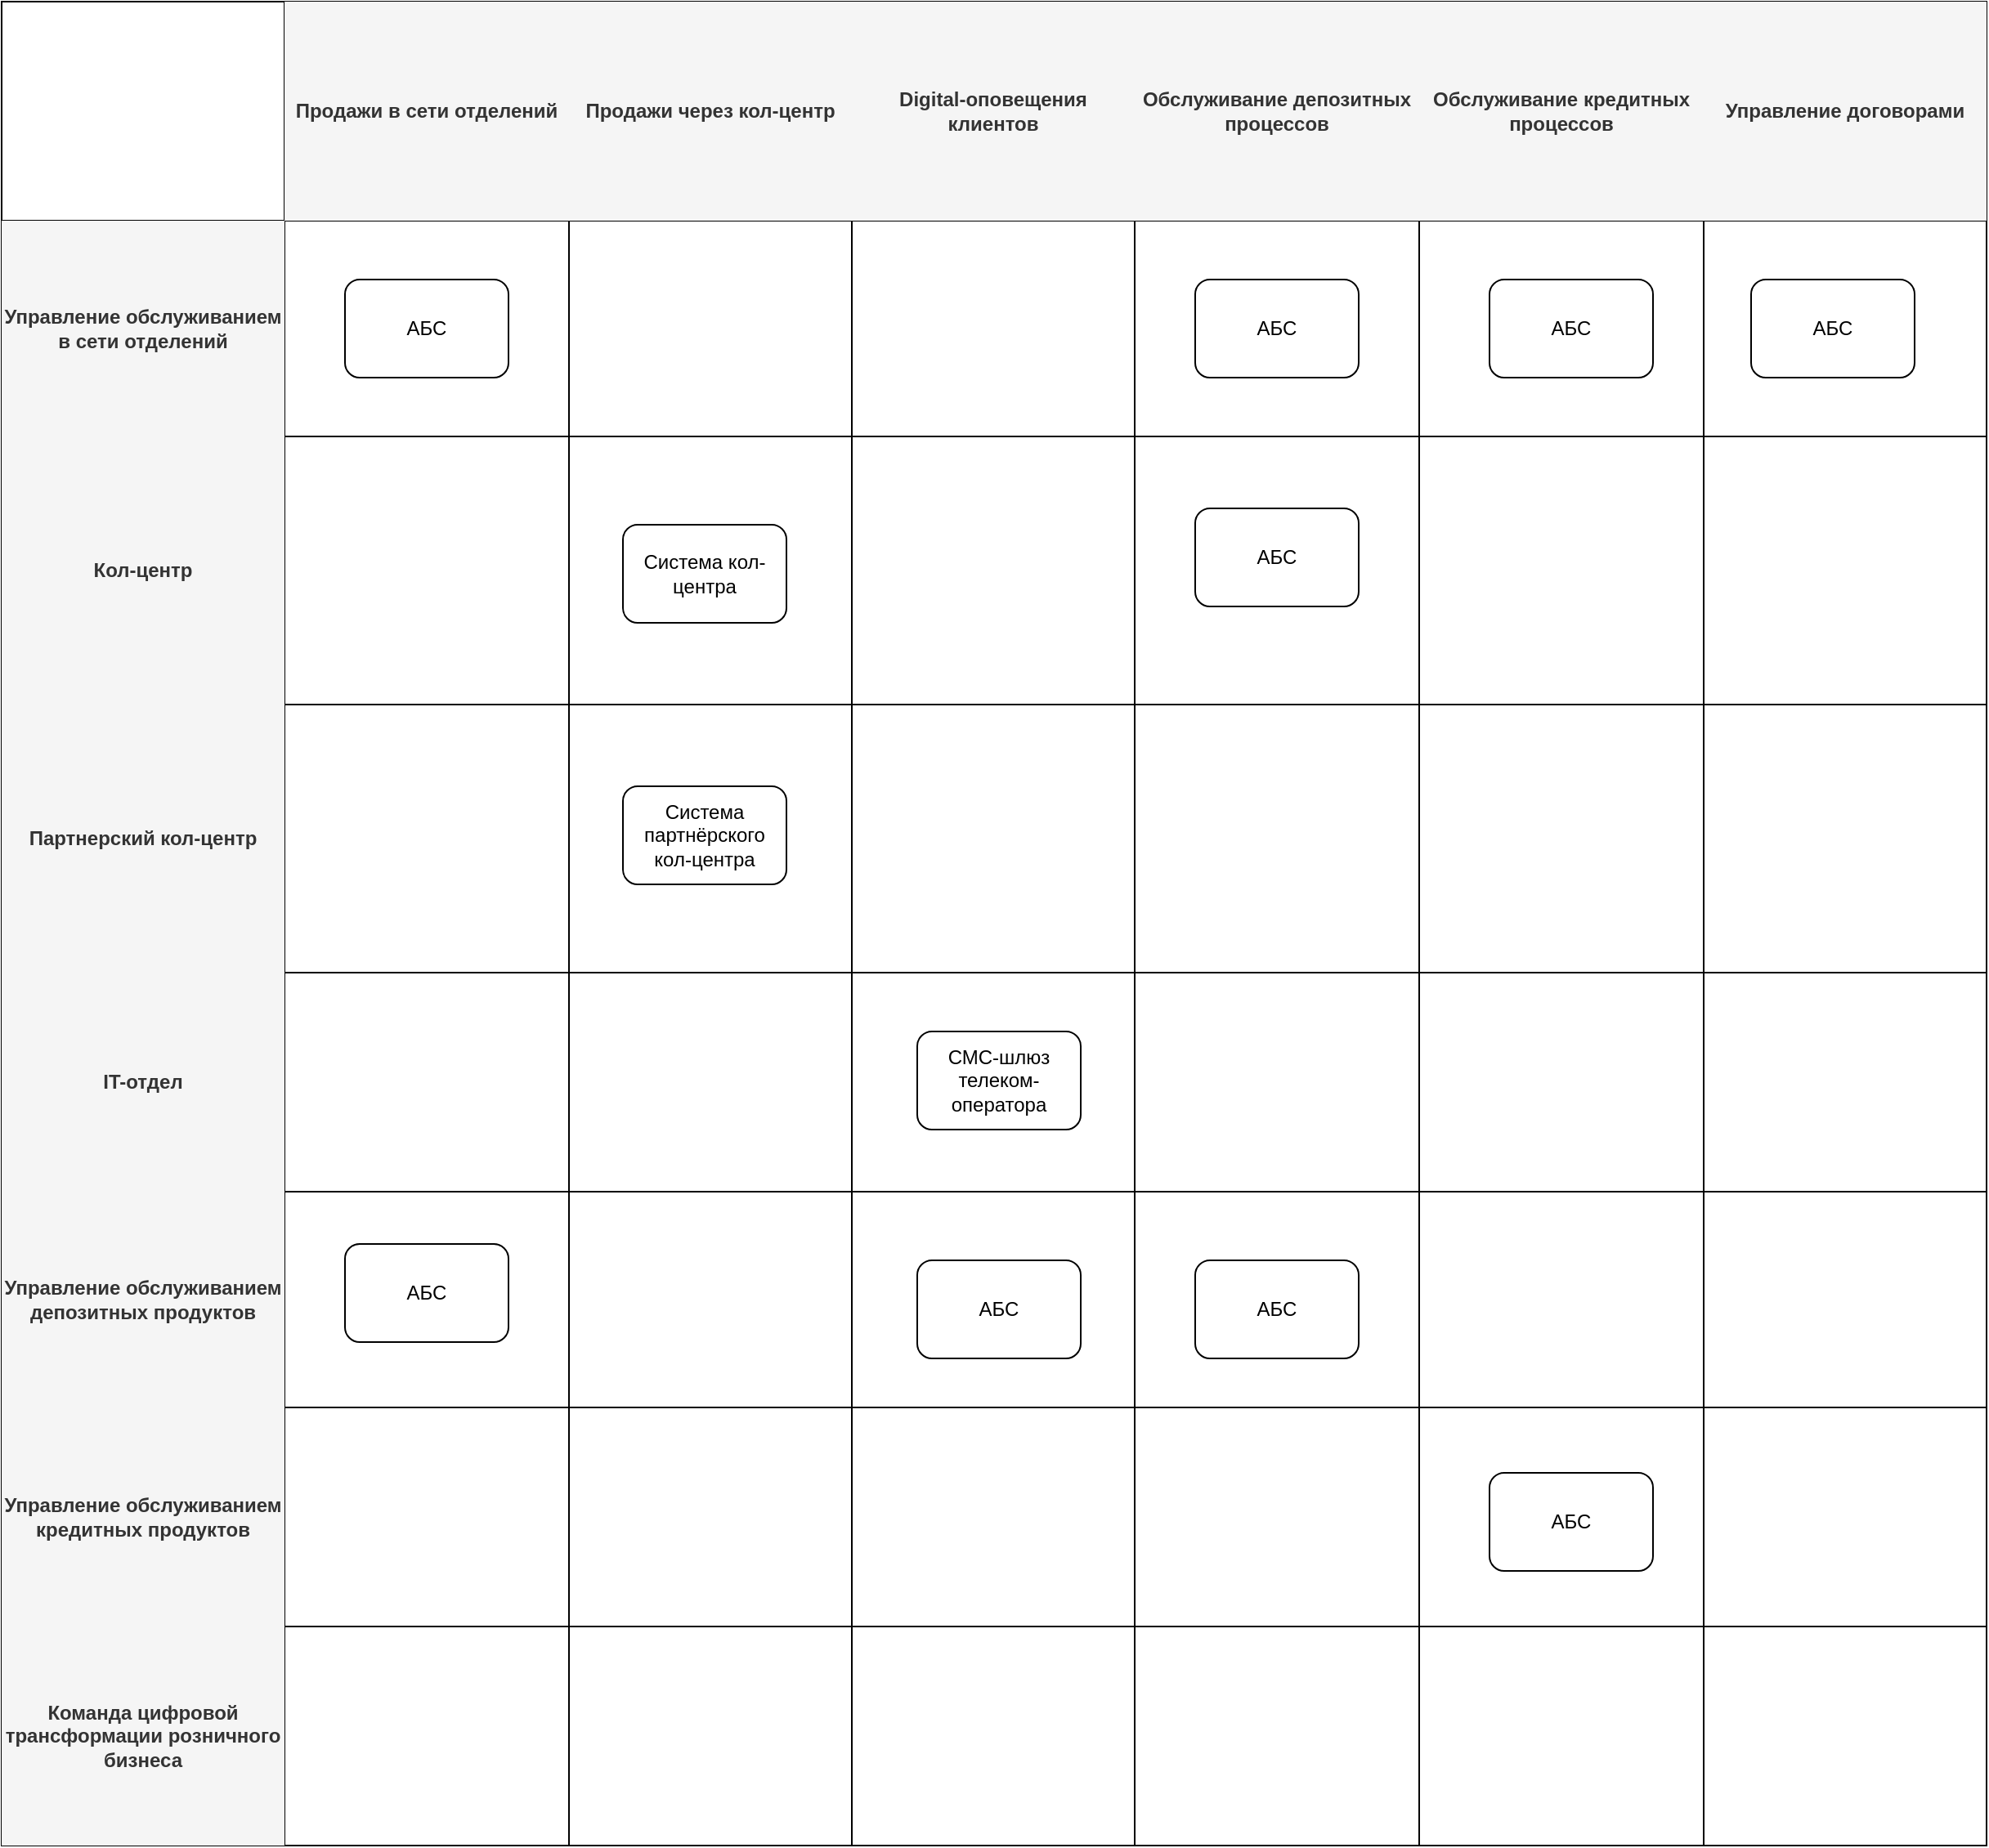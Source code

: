 <mxfile version="26.2.2">
  <diagram name="Page-1" id="bd83a815-5ea8-2e97-e5ec-87c9f400f2fa">
    <mxGraphModel dx="1428" dy="901" grid="1" gridSize="10" guides="1" tooltips="1" connect="1" arrows="1" fold="1" page="1" pageScale="1.5" pageWidth="1169" pageHeight="826" background="none" math="0" shadow="0">
      <root>
        <mxCell id="0" style=";html=1;" />
        <mxCell id="1" style=";html=1;" parent="0" />
        <mxCell id="anIxpQL2ezuCW08_-z66-292" value="" style="shape=table;startSize=0;container=1;collapsible=0;childLayout=tableLayout;" parent="1" vertex="1">
          <mxGeometry x="330" y="250" width="1214" height="1128" as="geometry" />
        </mxCell>
        <mxCell id="anIxpQL2ezuCW08_-z66-293" value="" style="shape=tableRow;horizontal=0;startSize=0;swimlaneHead=0;swimlaneBody=0;strokeColor=inherit;top=0;left=0;bottom=0;right=0;collapsible=0;dropTarget=0;fillColor=none;points=[[0,0.5],[1,0.5]];portConstraint=eastwest;" parent="anIxpQL2ezuCW08_-z66-292" vertex="1">
          <mxGeometry width="1214" height="134" as="geometry" />
        </mxCell>
        <mxCell id="anIxpQL2ezuCW08_-z66-294" value="" style="shape=partialRectangle;html=1;whiteSpace=wrap;connectable=0;strokeColor=inherit;overflow=hidden;fillColor=none;top=0;left=0;bottom=0;right=0;pointerEvents=1;" parent="anIxpQL2ezuCW08_-z66-293" vertex="1">
          <mxGeometry width="173" height="134" as="geometry">
            <mxRectangle width="173" height="134" as="alternateBounds" />
          </mxGeometry>
        </mxCell>
        <mxCell id="anIxpQL2ezuCW08_-z66-295" value="Продажи в сети отделений" style="shape=partialRectangle;html=1;whiteSpace=wrap;connectable=0;strokeColor=#666666;overflow=hidden;fillColor=#f5f5f5;top=0;left=0;bottom=0;right=0;pointerEvents=1;shadow=0;fontStyle=1;fontColor=#333333;" parent="anIxpQL2ezuCW08_-z66-293" vertex="1">
          <mxGeometry x="173" width="174" height="134" as="geometry">
            <mxRectangle width="174" height="134" as="alternateBounds" />
          </mxGeometry>
        </mxCell>
        <mxCell id="anIxpQL2ezuCW08_-z66-296" value="Продажи через кол-центр" style="shape=partialRectangle;html=1;whiteSpace=wrap;connectable=0;strokeColor=#666666;overflow=hidden;fillColor=#f5f5f5;top=0;left=0;bottom=0;right=0;pointerEvents=1;fontStyle=1;fontColor=#333333;" parent="anIxpQL2ezuCW08_-z66-293" vertex="1">
          <mxGeometry x="347" width="173" height="134" as="geometry">
            <mxRectangle width="173" height="134" as="alternateBounds" />
          </mxGeometry>
        </mxCell>
        <mxCell id="anIxpQL2ezuCW08_-z66-297" value="Digital-оповещения клиентов" style="shape=partialRectangle;html=1;whiteSpace=wrap;connectable=0;strokeColor=#666666;overflow=hidden;fillColor=#f5f5f5;top=0;left=0;bottom=0;right=0;pointerEvents=1;fontStyle=1;fontColor=#333333;" parent="anIxpQL2ezuCW08_-z66-293" vertex="1">
          <mxGeometry x="520" width="173" height="134" as="geometry">
            <mxRectangle width="173" height="134" as="alternateBounds" />
          </mxGeometry>
        </mxCell>
        <mxCell id="anIxpQL2ezuCW08_-z66-298" value="Обслуживание депозитных процессов" style="shape=partialRectangle;html=1;whiteSpace=wrap;connectable=0;strokeColor=#666666;overflow=hidden;fillColor=#f5f5f5;top=0;left=0;bottom=0;right=0;pointerEvents=1;fontStyle=1;fontColor=#333333;" parent="anIxpQL2ezuCW08_-z66-293" vertex="1">
          <mxGeometry x="693" width="174" height="134" as="geometry">
            <mxRectangle width="174" height="134" as="alternateBounds" />
          </mxGeometry>
        </mxCell>
        <mxCell id="anIxpQL2ezuCW08_-z66-382" value="Обслуживание кредитных процессов" style="shape=partialRectangle;html=1;whiteSpace=wrap;connectable=0;strokeColor=#666666;overflow=hidden;fillColor=#f5f5f5;top=0;left=0;bottom=0;right=0;pointerEvents=1;fontStyle=1;fontColor=#333333;" parent="anIxpQL2ezuCW08_-z66-293" vertex="1">
          <mxGeometry x="867" width="174" height="134" as="geometry">
            <mxRectangle width="174" height="134" as="alternateBounds" />
          </mxGeometry>
        </mxCell>
        <mxCell id="anIxpQL2ezuCW08_-z66-299" value="Управление договорами" style="shape=partialRectangle;html=1;whiteSpace=wrap;connectable=0;strokeColor=#666666;overflow=hidden;fillColor=#f5f5f5;top=0;left=0;bottom=0;right=0;pointerEvents=1;fontStyle=1;fontColor=#333333;" parent="anIxpQL2ezuCW08_-z66-293" vertex="1">
          <mxGeometry x="1041" width="173" height="134" as="geometry">
            <mxRectangle width="173" height="134" as="alternateBounds" />
          </mxGeometry>
        </mxCell>
        <mxCell id="anIxpQL2ezuCW08_-z66-300" value="" style="shape=tableRow;horizontal=0;startSize=0;swimlaneHead=0;swimlaneBody=0;strokeColor=inherit;top=0;left=0;bottom=0;right=0;collapsible=0;dropTarget=0;fillColor=none;points=[[0,0.5],[1,0.5]];portConstraint=eastwest;" parent="anIxpQL2ezuCW08_-z66-292" vertex="1">
          <mxGeometry y="134" width="1214" height="132" as="geometry" />
        </mxCell>
        <mxCell id="anIxpQL2ezuCW08_-z66-301" value="Управление обслуживанием в сети отделений" style="shape=partialRectangle;html=1;whiteSpace=wrap;connectable=0;strokeColor=#666666;overflow=hidden;fillColor=#f5f5f5;top=0;left=0;bottom=0;right=0;pointerEvents=1;fontStyle=1;fontColor=#333333;" parent="anIxpQL2ezuCW08_-z66-300" vertex="1">
          <mxGeometry width="173" height="132" as="geometry">
            <mxRectangle width="173" height="132" as="alternateBounds" />
          </mxGeometry>
        </mxCell>
        <mxCell id="anIxpQL2ezuCW08_-z66-302" value="" style="shape=partialRectangle;html=1;whiteSpace=wrap;connectable=0;strokeColor=inherit;overflow=hidden;fillColor=none;top=0;left=0;bottom=0;right=0;pointerEvents=1;" parent="anIxpQL2ezuCW08_-z66-300" vertex="1">
          <mxGeometry x="173" width="174" height="132" as="geometry">
            <mxRectangle width="174" height="132" as="alternateBounds" />
          </mxGeometry>
        </mxCell>
        <mxCell id="anIxpQL2ezuCW08_-z66-303" value="" style="shape=partialRectangle;html=1;whiteSpace=wrap;connectable=0;strokeColor=inherit;overflow=hidden;fillColor=none;top=0;left=0;bottom=0;right=0;pointerEvents=1;" parent="anIxpQL2ezuCW08_-z66-300" vertex="1">
          <mxGeometry x="347" width="173" height="132" as="geometry">
            <mxRectangle width="173" height="132" as="alternateBounds" />
          </mxGeometry>
        </mxCell>
        <mxCell id="anIxpQL2ezuCW08_-z66-304" value="" style="shape=partialRectangle;html=1;whiteSpace=wrap;connectable=0;strokeColor=inherit;overflow=hidden;fillColor=none;top=0;left=0;bottom=0;right=0;pointerEvents=1;" parent="anIxpQL2ezuCW08_-z66-300" vertex="1">
          <mxGeometry x="520" width="173" height="132" as="geometry">
            <mxRectangle width="173" height="132" as="alternateBounds" />
          </mxGeometry>
        </mxCell>
        <mxCell id="anIxpQL2ezuCW08_-z66-305" value="" style="shape=partialRectangle;html=1;whiteSpace=wrap;connectable=0;strokeColor=inherit;overflow=hidden;fillColor=none;top=0;left=0;bottom=0;right=0;pointerEvents=1;" parent="anIxpQL2ezuCW08_-z66-300" vertex="1">
          <mxGeometry x="693" width="174" height="132" as="geometry">
            <mxRectangle width="174" height="132" as="alternateBounds" />
          </mxGeometry>
        </mxCell>
        <mxCell id="anIxpQL2ezuCW08_-z66-383" style="shape=partialRectangle;html=1;whiteSpace=wrap;connectable=0;strokeColor=inherit;overflow=hidden;fillColor=none;top=0;left=0;bottom=0;right=0;pointerEvents=1;" parent="anIxpQL2ezuCW08_-z66-300" vertex="1">
          <mxGeometry x="867" width="174" height="132" as="geometry">
            <mxRectangle width="174" height="132" as="alternateBounds" />
          </mxGeometry>
        </mxCell>
        <mxCell id="anIxpQL2ezuCW08_-z66-306" value="" style="shape=partialRectangle;html=1;whiteSpace=wrap;connectable=0;strokeColor=inherit;overflow=hidden;fillColor=none;top=0;left=0;bottom=0;right=0;pointerEvents=1;" parent="anIxpQL2ezuCW08_-z66-300" vertex="1">
          <mxGeometry x="1041" width="173" height="132" as="geometry">
            <mxRectangle width="173" height="132" as="alternateBounds" />
          </mxGeometry>
        </mxCell>
        <mxCell id="anIxpQL2ezuCW08_-z66-307" value="" style="shape=tableRow;horizontal=0;startSize=0;swimlaneHead=0;swimlaneBody=0;strokeColor=inherit;top=0;left=0;bottom=0;right=0;collapsible=0;dropTarget=0;fillColor=none;points=[[0,0.5],[1,0.5]];portConstraint=eastwest;" parent="anIxpQL2ezuCW08_-z66-292" vertex="1">
          <mxGeometry y="266" width="1214" height="164" as="geometry" />
        </mxCell>
        <mxCell id="anIxpQL2ezuCW08_-z66-308" value="&lt;span style=&quot;text-wrap-mode: nowrap;&quot;&gt;Кол-центр&lt;/span&gt;" style="shape=partialRectangle;html=1;whiteSpace=wrap;connectable=0;strokeColor=#666666;overflow=hidden;fillColor=#f5f5f5;top=0;left=0;bottom=0;right=0;pointerEvents=1;fontStyle=1;fontColor=#333333;" parent="anIxpQL2ezuCW08_-z66-307" vertex="1">
          <mxGeometry width="173" height="164" as="geometry">
            <mxRectangle width="173" height="164" as="alternateBounds" />
          </mxGeometry>
        </mxCell>
        <mxCell id="anIxpQL2ezuCW08_-z66-309" value="" style="shape=partialRectangle;html=1;whiteSpace=wrap;connectable=0;strokeColor=inherit;overflow=hidden;fillColor=none;top=0;left=0;bottom=0;right=0;pointerEvents=1;" parent="anIxpQL2ezuCW08_-z66-307" vertex="1">
          <mxGeometry x="173" width="174" height="164" as="geometry">
            <mxRectangle width="174" height="164" as="alternateBounds" />
          </mxGeometry>
        </mxCell>
        <mxCell id="anIxpQL2ezuCW08_-z66-310" value="" style="shape=partialRectangle;html=1;whiteSpace=wrap;connectable=0;strokeColor=inherit;overflow=hidden;fillColor=none;top=0;left=0;bottom=0;right=0;pointerEvents=1;" parent="anIxpQL2ezuCW08_-z66-307" vertex="1">
          <mxGeometry x="347" width="173" height="164" as="geometry">
            <mxRectangle width="173" height="164" as="alternateBounds" />
          </mxGeometry>
        </mxCell>
        <mxCell id="anIxpQL2ezuCW08_-z66-311" value="" style="shape=partialRectangle;html=1;whiteSpace=wrap;connectable=0;strokeColor=inherit;overflow=hidden;fillColor=none;top=0;left=0;bottom=0;right=0;pointerEvents=1;" parent="anIxpQL2ezuCW08_-z66-307" vertex="1">
          <mxGeometry x="520" width="173" height="164" as="geometry">
            <mxRectangle width="173" height="164" as="alternateBounds" />
          </mxGeometry>
        </mxCell>
        <mxCell id="anIxpQL2ezuCW08_-z66-312" value="" style="shape=partialRectangle;html=1;whiteSpace=wrap;connectable=0;strokeColor=inherit;overflow=hidden;fillColor=none;top=0;left=0;bottom=0;right=0;pointerEvents=1;" parent="anIxpQL2ezuCW08_-z66-307" vertex="1">
          <mxGeometry x="693" width="174" height="164" as="geometry">
            <mxRectangle width="174" height="164" as="alternateBounds" />
          </mxGeometry>
        </mxCell>
        <mxCell id="anIxpQL2ezuCW08_-z66-384" style="shape=partialRectangle;html=1;whiteSpace=wrap;connectable=0;strokeColor=inherit;overflow=hidden;fillColor=none;top=0;left=0;bottom=0;right=0;pointerEvents=1;" parent="anIxpQL2ezuCW08_-z66-307" vertex="1">
          <mxGeometry x="867" width="174" height="164" as="geometry">
            <mxRectangle width="174" height="164" as="alternateBounds" />
          </mxGeometry>
        </mxCell>
        <mxCell id="anIxpQL2ezuCW08_-z66-313" value="" style="shape=partialRectangle;html=1;whiteSpace=wrap;connectable=0;strokeColor=inherit;overflow=hidden;fillColor=none;top=0;left=0;bottom=0;right=0;pointerEvents=1;" parent="anIxpQL2ezuCW08_-z66-307" vertex="1">
          <mxGeometry x="1041" width="173" height="164" as="geometry">
            <mxRectangle width="173" height="164" as="alternateBounds" />
          </mxGeometry>
        </mxCell>
        <mxCell id="anIxpQL2ezuCW08_-z66-366" style="shape=tableRow;horizontal=0;startSize=0;swimlaneHead=0;swimlaneBody=0;strokeColor=inherit;top=0;left=0;bottom=0;right=0;collapsible=0;dropTarget=0;fillColor=none;points=[[0,0.5],[1,0.5]];portConstraint=eastwest;" parent="anIxpQL2ezuCW08_-z66-292" vertex="1">
          <mxGeometry y="430" width="1214" height="164" as="geometry" />
        </mxCell>
        <mxCell id="anIxpQL2ezuCW08_-z66-367" value="Партнерский кол-центр" style="shape=partialRectangle;html=1;whiteSpace=wrap;connectable=0;strokeColor=#666666;overflow=hidden;fillColor=#f5f5f5;top=0;left=0;bottom=0;right=0;pointerEvents=1;fontStyle=1;fontColor=#333333;" parent="anIxpQL2ezuCW08_-z66-366" vertex="1">
          <mxGeometry width="173" height="164" as="geometry">
            <mxRectangle width="173" height="164" as="alternateBounds" />
          </mxGeometry>
        </mxCell>
        <mxCell id="anIxpQL2ezuCW08_-z66-368" style="shape=partialRectangle;html=1;whiteSpace=wrap;connectable=0;strokeColor=inherit;overflow=hidden;fillColor=none;top=0;left=0;bottom=0;right=0;pointerEvents=1;" parent="anIxpQL2ezuCW08_-z66-366" vertex="1">
          <mxGeometry x="173" width="174" height="164" as="geometry">
            <mxRectangle width="174" height="164" as="alternateBounds" />
          </mxGeometry>
        </mxCell>
        <mxCell id="anIxpQL2ezuCW08_-z66-369" style="shape=partialRectangle;html=1;whiteSpace=wrap;connectable=0;strokeColor=inherit;overflow=hidden;fillColor=none;top=0;left=0;bottom=0;right=0;pointerEvents=1;" parent="anIxpQL2ezuCW08_-z66-366" vertex="1">
          <mxGeometry x="347" width="173" height="164" as="geometry">
            <mxRectangle width="173" height="164" as="alternateBounds" />
          </mxGeometry>
        </mxCell>
        <mxCell id="anIxpQL2ezuCW08_-z66-370" style="shape=partialRectangle;html=1;whiteSpace=wrap;connectable=0;strokeColor=inherit;overflow=hidden;fillColor=none;top=0;left=0;bottom=0;right=0;pointerEvents=1;" parent="anIxpQL2ezuCW08_-z66-366" vertex="1">
          <mxGeometry x="520" width="173" height="164" as="geometry">
            <mxRectangle width="173" height="164" as="alternateBounds" />
          </mxGeometry>
        </mxCell>
        <mxCell id="anIxpQL2ezuCW08_-z66-371" style="shape=partialRectangle;html=1;whiteSpace=wrap;connectable=0;strokeColor=inherit;overflow=hidden;fillColor=none;top=0;left=0;bottom=0;right=0;pointerEvents=1;" parent="anIxpQL2ezuCW08_-z66-366" vertex="1">
          <mxGeometry x="693" width="174" height="164" as="geometry">
            <mxRectangle width="174" height="164" as="alternateBounds" />
          </mxGeometry>
        </mxCell>
        <mxCell id="anIxpQL2ezuCW08_-z66-385" style="shape=partialRectangle;html=1;whiteSpace=wrap;connectable=0;strokeColor=inherit;overflow=hidden;fillColor=none;top=0;left=0;bottom=0;right=0;pointerEvents=1;" parent="anIxpQL2ezuCW08_-z66-366" vertex="1">
          <mxGeometry x="867" width="174" height="164" as="geometry">
            <mxRectangle width="174" height="164" as="alternateBounds" />
          </mxGeometry>
        </mxCell>
        <mxCell id="anIxpQL2ezuCW08_-z66-372" style="shape=partialRectangle;html=1;whiteSpace=wrap;connectable=0;strokeColor=inherit;overflow=hidden;fillColor=none;top=0;left=0;bottom=0;right=0;pointerEvents=1;" parent="anIxpQL2ezuCW08_-z66-366" vertex="1">
          <mxGeometry x="1041" width="173" height="164" as="geometry">
            <mxRectangle width="173" height="164" as="alternateBounds" />
          </mxGeometry>
        </mxCell>
        <mxCell id="anIxpQL2ezuCW08_-z66-314" value="" style="shape=tableRow;horizontal=0;startSize=0;swimlaneHead=0;swimlaneBody=0;strokeColor=inherit;top=0;left=0;bottom=0;right=0;collapsible=0;dropTarget=0;fillColor=none;points=[[0,0.5],[1,0.5]];portConstraint=eastwest;" parent="anIxpQL2ezuCW08_-z66-292" vertex="1">
          <mxGeometry y="594" width="1214" height="134" as="geometry" />
        </mxCell>
        <mxCell id="anIxpQL2ezuCW08_-z66-315" value="&lt;span style=&quot;text-wrap-mode: nowrap;&quot;&gt;IT-отдел&lt;/span&gt;" style="shape=partialRectangle;html=1;whiteSpace=wrap;connectable=0;strokeColor=#666666;overflow=hidden;fillColor=#f5f5f5;top=0;left=0;bottom=0;right=0;pointerEvents=1;fontStyle=1;fontColor=#333333;" parent="anIxpQL2ezuCW08_-z66-314" vertex="1">
          <mxGeometry width="173" height="134" as="geometry">
            <mxRectangle width="173" height="134" as="alternateBounds" />
          </mxGeometry>
        </mxCell>
        <mxCell id="anIxpQL2ezuCW08_-z66-316" value="" style="shape=partialRectangle;html=1;whiteSpace=wrap;connectable=0;strokeColor=inherit;overflow=hidden;fillColor=none;top=0;left=0;bottom=0;right=0;pointerEvents=1;" parent="anIxpQL2ezuCW08_-z66-314" vertex="1">
          <mxGeometry x="173" width="174" height="134" as="geometry">
            <mxRectangle width="174" height="134" as="alternateBounds" />
          </mxGeometry>
        </mxCell>
        <mxCell id="anIxpQL2ezuCW08_-z66-317" value="" style="shape=partialRectangle;html=1;whiteSpace=wrap;connectable=0;strokeColor=inherit;overflow=hidden;fillColor=none;top=0;left=0;bottom=0;right=0;pointerEvents=1;" parent="anIxpQL2ezuCW08_-z66-314" vertex="1">
          <mxGeometry x="347" width="173" height="134" as="geometry">
            <mxRectangle width="173" height="134" as="alternateBounds" />
          </mxGeometry>
        </mxCell>
        <mxCell id="anIxpQL2ezuCW08_-z66-318" value="" style="shape=partialRectangle;html=1;whiteSpace=wrap;connectable=0;strokeColor=inherit;overflow=hidden;fillColor=none;top=0;left=0;bottom=0;right=0;pointerEvents=1;" parent="anIxpQL2ezuCW08_-z66-314" vertex="1">
          <mxGeometry x="520" width="173" height="134" as="geometry">
            <mxRectangle width="173" height="134" as="alternateBounds" />
          </mxGeometry>
        </mxCell>
        <mxCell id="anIxpQL2ezuCW08_-z66-319" value="" style="shape=partialRectangle;html=1;whiteSpace=wrap;connectable=0;strokeColor=inherit;overflow=hidden;fillColor=none;top=0;left=0;bottom=0;right=0;pointerEvents=1;" parent="anIxpQL2ezuCW08_-z66-314" vertex="1">
          <mxGeometry x="693" width="174" height="134" as="geometry">
            <mxRectangle width="174" height="134" as="alternateBounds" />
          </mxGeometry>
        </mxCell>
        <mxCell id="anIxpQL2ezuCW08_-z66-386" style="shape=partialRectangle;html=1;whiteSpace=wrap;connectable=0;strokeColor=inherit;overflow=hidden;fillColor=none;top=0;left=0;bottom=0;right=0;pointerEvents=1;" parent="anIxpQL2ezuCW08_-z66-314" vertex="1">
          <mxGeometry x="867" width="174" height="134" as="geometry">
            <mxRectangle width="174" height="134" as="alternateBounds" />
          </mxGeometry>
        </mxCell>
        <mxCell id="anIxpQL2ezuCW08_-z66-320" value="" style="shape=partialRectangle;html=1;whiteSpace=wrap;connectable=0;strokeColor=inherit;overflow=hidden;fillColor=none;top=0;left=0;bottom=0;right=0;pointerEvents=1;" parent="anIxpQL2ezuCW08_-z66-314" vertex="1">
          <mxGeometry x="1041" width="173" height="134" as="geometry">
            <mxRectangle width="173" height="134" as="alternateBounds" />
          </mxGeometry>
        </mxCell>
        <mxCell id="anIxpQL2ezuCW08_-z66-321" value="" style="shape=tableRow;horizontal=0;startSize=0;swimlaneHead=0;swimlaneBody=0;strokeColor=inherit;top=0;left=0;bottom=0;right=0;collapsible=0;dropTarget=0;fillColor=none;points=[[0,0.5],[1,0.5]];portConstraint=eastwest;" parent="anIxpQL2ezuCW08_-z66-292" vertex="1">
          <mxGeometry y="728" width="1214" height="132" as="geometry" />
        </mxCell>
        <mxCell id="anIxpQL2ezuCW08_-z66-322" value="Управление обслуживанием депозитных продуктов" style="shape=partialRectangle;html=1;whiteSpace=wrap;connectable=0;strokeColor=#666666;overflow=hidden;fillColor=#f5f5f5;top=0;left=0;bottom=0;right=0;pointerEvents=1;fontStyle=1;fontColor=#333333;" parent="anIxpQL2ezuCW08_-z66-321" vertex="1">
          <mxGeometry width="173" height="132" as="geometry">
            <mxRectangle width="173" height="132" as="alternateBounds" />
          </mxGeometry>
        </mxCell>
        <mxCell id="anIxpQL2ezuCW08_-z66-323" value="" style="shape=partialRectangle;html=1;whiteSpace=wrap;connectable=0;strokeColor=inherit;overflow=hidden;fillColor=none;top=0;left=0;bottom=0;right=0;pointerEvents=1;" parent="anIxpQL2ezuCW08_-z66-321" vertex="1">
          <mxGeometry x="173" width="174" height="132" as="geometry">
            <mxRectangle width="174" height="132" as="alternateBounds" />
          </mxGeometry>
        </mxCell>
        <mxCell id="anIxpQL2ezuCW08_-z66-324" value="" style="shape=partialRectangle;html=1;whiteSpace=wrap;connectable=0;strokeColor=inherit;overflow=hidden;fillColor=none;top=0;left=0;bottom=0;right=0;pointerEvents=1;" parent="anIxpQL2ezuCW08_-z66-321" vertex="1">
          <mxGeometry x="347" width="173" height="132" as="geometry">
            <mxRectangle width="173" height="132" as="alternateBounds" />
          </mxGeometry>
        </mxCell>
        <mxCell id="anIxpQL2ezuCW08_-z66-325" value="" style="shape=partialRectangle;html=1;whiteSpace=wrap;connectable=0;strokeColor=inherit;overflow=hidden;fillColor=none;top=0;left=0;bottom=0;right=0;pointerEvents=1;" parent="anIxpQL2ezuCW08_-z66-321" vertex="1">
          <mxGeometry x="520" width="173" height="132" as="geometry">
            <mxRectangle width="173" height="132" as="alternateBounds" />
          </mxGeometry>
        </mxCell>
        <mxCell id="anIxpQL2ezuCW08_-z66-326" value="" style="shape=partialRectangle;html=1;whiteSpace=wrap;connectable=0;strokeColor=inherit;overflow=hidden;fillColor=none;top=0;left=0;bottom=0;right=0;pointerEvents=1;" parent="anIxpQL2ezuCW08_-z66-321" vertex="1">
          <mxGeometry x="693" width="174" height="132" as="geometry">
            <mxRectangle width="174" height="132" as="alternateBounds" />
          </mxGeometry>
        </mxCell>
        <mxCell id="anIxpQL2ezuCW08_-z66-387" style="shape=partialRectangle;html=1;whiteSpace=wrap;connectable=0;strokeColor=inherit;overflow=hidden;fillColor=none;top=0;left=0;bottom=0;right=0;pointerEvents=1;" parent="anIxpQL2ezuCW08_-z66-321" vertex="1">
          <mxGeometry x="867" width="174" height="132" as="geometry">
            <mxRectangle width="174" height="132" as="alternateBounds" />
          </mxGeometry>
        </mxCell>
        <mxCell id="anIxpQL2ezuCW08_-z66-327" value="" style="shape=partialRectangle;html=1;whiteSpace=wrap;connectable=0;strokeColor=inherit;overflow=hidden;fillColor=none;top=0;left=0;bottom=0;right=0;pointerEvents=1;" parent="anIxpQL2ezuCW08_-z66-321" vertex="1">
          <mxGeometry x="1041" width="173" height="132" as="geometry">
            <mxRectangle width="173" height="132" as="alternateBounds" />
          </mxGeometry>
        </mxCell>
        <mxCell id="anIxpQL2ezuCW08_-z66-328" value="" style="shape=tableRow;horizontal=0;startSize=0;swimlaneHead=0;swimlaneBody=0;strokeColor=inherit;top=0;left=0;bottom=0;right=0;collapsible=0;dropTarget=0;fillColor=none;points=[[0,0.5],[1,0.5]];portConstraint=eastwest;" parent="anIxpQL2ezuCW08_-z66-292" vertex="1">
          <mxGeometry y="860" width="1214" height="134" as="geometry" />
        </mxCell>
        <mxCell id="anIxpQL2ezuCW08_-z66-329" value="Управление обслуживанием кредитных продуктов" style="shape=partialRectangle;html=1;whiteSpace=wrap;connectable=0;strokeColor=#666666;overflow=hidden;fillColor=#f5f5f5;top=0;left=0;bottom=0;right=0;pointerEvents=1;fontStyle=1;fontColor=#333333;" parent="anIxpQL2ezuCW08_-z66-328" vertex="1">
          <mxGeometry width="173" height="134" as="geometry">
            <mxRectangle width="173" height="134" as="alternateBounds" />
          </mxGeometry>
        </mxCell>
        <mxCell id="anIxpQL2ezuCW08_-z66-330" value="" style="shape=partialRectangle;html=1;whiteSpace=wrap;connectable=0;strokeColor=inherit;overflow=hidden;fillColor=none;top=0;left=0;bottom=0;right=0;pointerEvents=1;" parent="anIxpQL2ezuCW08_-z66-328" vertex="1">
          <mxGeometry x="173" width="174" height="134" as="geometry">
            <mxRectangle width="174" height="134" as="alternateBounds" />
          </mxGeometry>
        </mxCell>
        <mxCell id="anIxpQL2ezuCW08_-z66-331" value="" style="shape=partialRectangle;html=1;whiteSpace=wrap;connectable=0;strokeColor=inherit;overflow=hidden;fillColor=none;top=0;left=0;bottom=0;right=0;pointerEvents=1;" parent="anIxpQL2ezuCW08_-z66-328" vertex="1">
          <mxGeometry x="347" width="173" height="134" as="geometry">
            <mxRectangle width="173" height="134" as="alternateBounds" />
          </mxGeometry>
        </mxCell>
        <mxCell id="anIxpQL2ezuCW08_-z66-332" value="" style="shape=partialRectangle;html=1;whiteSpace=wrap;connectable=0;strokeColor=inherit;overflow=hidden;fillColor=none;top=0;left=0;bottom=0;right=0;pointerEvents=1;" parent="anIxpQL2ezuCW08_-z66-328" vertex="1">
          <mxGeometry x="520" width="173" height="134" as="geometry">
            <mxRectangle width="173" height="134" as="alternateBounds" />
          </mxGeometry>
        </mxCell>
        <mxCell id="anIxpQL2ezuCW08_-z66-333" value="" style="shape=partialRectangle;html=1;whiteSpace=wrap;connectable=0;strokeColor=inherit;overflow=hidden;fillColor=none;top=0;left=0;bottom=0;right=0;pointerEvents=1;" parent="anIxpQL2ezuCW08_-z66-328" vertex="1">
          <mxGeometry x="693" width="174" height="134" as="geometry">
            <mxRectangle width="174" height="134" as="alternateBounds" />
          </mxGeometry>
        </mxCell>
        <mxCell id="anIxpQL2ezuCW08_-z66-388" style="shape=partialRectangle;html=1;whiteSpace=wrap;connectable=0;strokeColor=inherit;overflow=hidden;fillColor=none;top=0;left=0;bottom=0;right=0;pointerEvents=1;" parent="anIxpQL2ezuCW08_-z66-328" vertex="1">
          <mxGeometry x="867" width="174" height="134" as="geometry">
            <mxRectangle width="174" height="134" as="alternateBounds" />
          </mxGeometry>
        </mxCell>
        <mxCell id="anIxpQL2ezuCW08_-z66-334" value="" style="shape=partialRectangle;html=1;whiteSpace=wrap;connectable=0;strokeColor=inherit;overflow=hidden;fillColor=none;top=0;left=0;bottom=0;right=0;pointerEvents=1;" parent="anIxpQL2ezuCW08_-z66-328" vertex="1">
          <mxGeometry x="1041" width="173" height="134" as="geometry">
            <mxRectangle width="173" height="134" as="alternateBounds" />
          </mxGeometry>
        </mxCell>
        <mxCell id="anIxpQL2ezuCW08_-z66-336" style="shape=tableRow;horizontal=0;startSize=0;swimlaneHead=0;swimlaneBody=0;strokeColor=inherit;top=0;left=0;bottom=0;right=0;collapsible=0;dropTarget=0;fillColor=none;points=[[0,0.5],[1,0.5]];portConstraint=eastwest;" parent="anIxpQL2ezuCW08_-z66-292" vertex="1">
          <mxGeometry y="994" width="1214" height="134" as="geometry" />
        </mxCell>
        <mxCell id="anIxpQL2ezuCW08_-z66-337" value="Команда цифровой трансформации розничного бизнеса" style="shape=partialRectangle;html=1;whiteSpace=wrap;connectable=0;strokeColor=#666666;overflow=hidden;fillColor=#f5f5f5;top=0;left=0;bottom=0;right=0;pointerEvents=1;fontStyle=1;fontColor=#333333;" parent="anIxpQL2ezuCW08_-z66-336" vertex="1">
          <mxGeometry width="173" height="134" as="geometry">
            <mxRectangle width="173" height="134" as="alternateBounds" />
          </mxGeometry>
        </mxCell>
        <mxCell id="anIxpQL2ezuCW08_-z66-338" style="shape=partialRectangle;html=1;whiteSpace=wrap;connectable=0;strokeColor=inherit;overflow=hidden;fillColor=none;top=0;left=0;bottom=0;right=0;pointerEvents=1;" parent="anIxpQL2ezuCW08_-z66-336" vertex="1">
          <mxGeometry x="173" width="174" height="134" as="geometry">
            <mxRectangle width="174" height="134" as="alternateBounds" />
          </mxGeometry>
        </mxCell>
        <mxCell id="anIxpQL2ezuCW08_-z66-339" style="shape=partialRectangle;html=1;whiteSpace=wrap;connectable=0;strokeColor=inherit;overflow=hidden;fillColor=none;top=0;left=0;bottom=0;right=0;pointerEvents=1;" parent="anIxpQL2ezuCW08_-z66-336" vertex="1">
          <mxGeometry x="347" width="173" height="134" as="geometry">
            <mxRectangle width="173" height="134" as="alternateBounds" />
          </mxGeometry>
        </mxCell>
        <mxCell id="anIxpQL2ezuCW08_-z66-340" style="shape=partialRectangle;html=1;whiteSpace=wrap;connectable=0;strokeColor=inherit;overflow=hidden;fillColor=none;top=0;left=0;bottom=0;right=0;pointerEvents=1;" parent="anIxpQL2ezuCW08_-z66-336" vertex="1">
          <mxGeometry x="520" width="173" height="134" as="geometry">
            <mxRectangle width="173" height="134" as="alternateBounds" />
          </mxGeometry>
        </mxCell>
        <mxCell id="anIxpQL2ezuCW08_-z66-341" style="shape=partialRectangle;html=1;whiteSpace=wrap;connectable=0;strokeColor=inherit;overflow=hidden;fillColor=none;top=0;left=0;bottom=0;right=0;pointerEvents=1;" parent="anIxpQL2ezuCW08_-z66-336" vertex="1">
          <mxGeometry x="693" width="174" height="134" as="geometry">
            <mxRectangle width="174" height="134" as="alternateBounds" />
          </mxGeometry>
        </mxCell>
        <mxCell id="anIxpQL2ezuCW08_-z66-389" style="shape=partialRectangle;html=1;whiteSpace=wrap;connectable=0;strokeColor=inherit;overflow=hidden;fillColor=none;top=0;left=0;bottom=0;right=0;pointerEvents=1;" parent="anIxpQL2ezuCW08_-z66-336" vertex="1">
          <mxGeometry x="867" width="174" height="134" as="geometry">
            <mxRectangle width="174" height="134" as="alternateBounds" />
          </mxGeometry>
        </mxCell>
        <mxCell id="anIxpQL2ezuCW08_-z66-342" style="shape=partialRectangle;html=1;whiteSpace=wrap;connectable=0;strokeColor=inherit;overflow=hidden;fillColor=none;top=0;left=0;bottom=0;right=0;pointerEvents=1;" parent="anIxpQL2ezuCW08_-z66-336" vertex="1">
          <mxGeometry x="1041" width="173" height="134" as="geometry">
            <mxRectangle width="173" height="134" as="alternateBounds" />
          </mxGeometry>
        </mxCell>
        <mxCell id="anIxpQL2ezuCW08_-z66-282" value="Система кол-центра" style="rounded=1;whiteSpace=wrap;html=1;" parent="1" vertex="1">
          <mxGeometry x="710" y="570" width="100" height="60" as="geometry" />
        </mxCell>
        <mxCell id="anIxpQL2ezuCW08_-z66-346" value="СМС-шлюз телеком-оператора" style="rounded=1;whiteSpace=wrap;html=1;" parent="1" vertex="1">
          <mxGeometry x="890" y="880" width="100" height="60" as="geometry" />
        </mxCell>
        <mxCell id="anIxpQL2ezuCW08_-z66-349" value="АБС" style="rounded=1;whiteSpace=wrap;html=1;" parent="1" vertex="1">
          <mxGeometry x="1240" y="1150" width="100" height="60" as="geometry" />
        </mxCell>
        <mxCell id="anIxpQL2ezuCW08_-z66-350" value="АБС" style="rounded=1;whiteSpace=wrap;html=1;" parent="1" vertex="1">
          <mxGeometry x="1060" y="420" width="100" height="60" as="geometry" />
        </mxCell>
        <mxCell id="anIxpQL2ezuCW08_-z66-374" value="АБС" style="rounded=1;whiteSpace=wrap;html=1;" parent="1" vertex="1">
          <mxGeometry x="1060" y="560" width="100" height="60" as="geometry" />
        </mxCell>
        <mxCell id="anIxpQL2ezuCW08_-z66-375" value="АБС" style="rounded=1;whiteSpace=wrap;html=1;" parent="1" vertex="1">
          <mxGeometry x="1060" y="1020" width="100" height="60" as="geometry" />
        </mxCell>
        <mxCell id="anIxpQL2ezuCW08_-z66-376" value="АБС" style="rounded=1;whiteSpace=wrap;html=1;" parent="1" vertex="1">
          <mxGeometry x="890" y="1020" width="100" height="60" as="geometry" />
        </mxCell>
        <mxCell id="anIxpQL2ezuCW08_-z66-377" value="АБС" style="rounded=1;whiteSpace=wrap;html=1;" parent="1" vertex="1">
          <mxGeometry x="1240" y="420" width="100" height="60" as="geometry" />
        </mxCell>
        <mxCell id="anIxpQL2ezuCW08_-z66-380" value="Система партнёрского кол-центра" style="rounded=1;whiteSpace=wrap;html=1;" parent="1" vertex="1">
          <mxGeometry x="710" y="730" width="100" height="60" as="geometry" />
        </mxCell>
        <mxCell id="anIxpQL2ezuCW08_-z66-381" value="АБС" style="rounded=1;whiteSpace=wrap;html=1;" parent="1" vertex="1">
          <mxGeometry x="540" y="420" width="100" height="60" as="geometry" />
        </mxCell>
        <mxCell id="anIxpQL2ezuCW08_-z66-390" value="АБС" style="rounded=1;whiteSpace=wrap;html=1;" parent="1" vertex="1">
          <mxGeometry x="1400" y="420" width="100" height="60" as="geometry" />
        </mxCell>
        <mxCell id="anIxpQL2ezuCW08_-z66-391" value="АБС" style="rounded=1;whiteSpace=wrap;html=1;" parent="1" vertex="1">
          <mxGeometry x="540" y="1010" width="100" height="60" as="geometry" />
        </mxCell>
      </root>
    </mxGraphModel>
  </diagram>
</mxfile>
